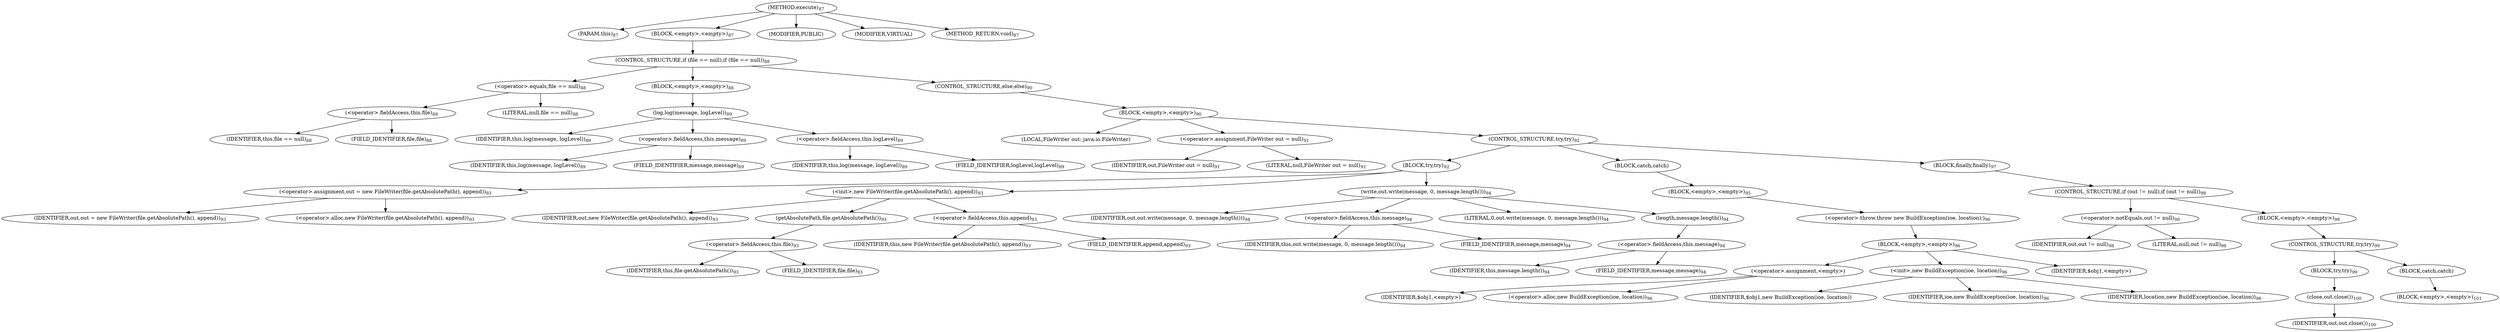 digraph "execute" {  
"33" [label = <(METHOD,execute)<SUB>87</SUB>> ]
"4" [label = <(PARAM,this)<SUB>87</SUB>> ]
"34" [label = <(BLOCK,&lt;empty&gt;,&lt;empty&gt;)<SUB>87</SUB>> ]
"35" [label = <(CONTROL_STRUCTURE,if (file == null),if (file == null))<SUB>88</SUB>> ]
"36" [label = <(&lt;operator&gt;.equals,file == null)<SUB>88</SUB>> ]
"37" [label = <(&lt;operator&gt;.fieldAccess,this.file)<SUB>88</SUB>> ]
"38" [label = <(IDENTIFIER,this,file == null)<SUB>88</SUB>> ]
"39" [label = <(FIELD_IDENTIFIER,file,file)<SUB>88</SUB>> ]
"40" [label = <(LITERAL,null,file == null)<SUB>88</SUB>> ]
"41" [label = <(BLOCK,&lt;empty&gt;,&lt;empty&gt;)<SUB>88</SUB>> ]
"42" [label = <(log,log(message, logLevel))<SUB>89</SUB>> ]
"3" [label = <(IDENTIFIER,this,log(message, logLevel))<SUB>89</SUB>> ]
"43" [label = <(&lt;operator&gt;.fieldAccess,this.message)<SUB>89</SUB>> ]
"44" [label = <(IDENTIFIER,this,log(message, logLevel))<SUB>89</SUB>> ]
"45" [label = <(FIELD_IDENTIFIER,message,message)<SUB>89</SUB>> ]
"46" [label = <(&lt;operator&gt;.fieldAccess,this.logLevel)<SUB>89</SUB>> ]
"47" [label = <(IDENTIFIER,this,log(message, logLevel))<SUB>89</SUB>> ]
"48" [label = <(FIELD_IDENTIFIER,logLevel,logLevel)<SUB>89</SUB>> ]
"49" [label = <(CONTROL_STRUCTURE,else,else)<SUB>90</SUB>> ]
"50" [label = <(BLOCK,&lt;empty&gt;,&lt;empty&gt;)<SUB>90</SUB>> ]
"6" [label = <(LOCAL,FileWriter out: java.io.FileWriter)> ]
"51" [label = <(&lt;operator&gt;.assignment,FileWriter out = null)<SUB>91</SUB>> ]
"52" [label = <(IDENTIFIER,out,FileWriter out = null)<SUB>91</SUB>> ]
"53" [label = <(LITERAL,null,FileWriter out = null)<SUB>91</SUB>> ]
"54" [label = <(CONTROL_STRUCTURE,try,try)<SUB>92</SUB>> ]
"55" [label = <(BLOCK,try,try)<SUB>92</SUB>> ]
"56" [label = <(&lt;operator&gt;.assignment,out = new FileWriter(file.getAbsolutePath(), append))<SUB>93</SUB>> ]
"57" [label = <(IDENTIFIER,out,out = new FileWriter(file.getAbsolutePath(), append))<SUB>93</SUB>> ]
"58" [label = <(&lt;operator&gt;.alloc,new FileWriter(file.getAbsolutePath(), append))<SUB>93</SUB>> ]
"59" [label = <(&lt;init&gt;,new FileWriter(file.getAbsolutePath(), append))<SUB>93</SUB>> ]
"5" [label = <(IDENTIFIER,out,new FileWriter(file.getAbsolutePath(), append))<SUB>93</SUB>> ]
"60" [label = <(getAbsolutePath,file.getAbsolutePath())<SUB>93</SUB>> ]
"61" [label = <(&lt;operator&gt;.fieldAccess,this.file)<SUB>93</SUB>> ]
"62" [label = <(IDENTIFIER,this,file.getAbsolutePath())<SUB>93</SUB>> ]
"63" [label = <(FIELD_IDENTIFIER,file,file)<SUB>93</SUB>> ]
"64" [label = <(&lt;operator&gt;.fieldAccess,this.append)<SUB>93</SUB>> ]
"65" [label = <(IDENTIFIER,this,new FileWriter(file.getAbsolutePath(), append))<SUB>93</SUB>> ]
"66" [label = <(FIELD_IDENTIFIER,append,append)<SUB>93</SUB>> ]
"67" [label = <(write,out.write(message, 0, message.length()))<SUB>94</SUB>> ]
"68" [label = <(IDENTIFIER,out,out.write(message, 0, message.length()))<SUB>94</SUB>> ]
"69" [label = <(&lt;operator&gt;.fieldAccess,this.message)<SUB>94</SUB>> ]
"70" [label = <(IDENTIFIER,this,out.write(message, 0, message.length()))<SUB>94</SUB>> ]
"71" [label = <(FIELD_IDENTIFIER,message,message)<SUB>94</SUB>> ]
"72" [label = <(LITERAL,0,out.write(message, 0, message.length()))<SUB>94</SUB>> ]
"73" [label = <(length,message.length())<SUB>94</SUB>> ]
"74" [label = <(&lt;operator&gt;.fieldAccess,this.message)<SUB>94</SUB>> ]
"75" [label = <(IDENTIFIER,this,message.length())<SUB>94</SUB>> ]
"76" [label = <(FIELD_IDENTIFIER,message,message)<SUB>94</SUB>> ]
"77" [label = <(BLOCK,catch,catch)> ]
"78" [label = <(BLOCK,&lt;empty&gt;,&lt;empty&gt;)<SUB>95</SUB>> ]
"79" [label = <(&lt;operator&gt;.throw,throw new BuildException(ioe, location);)<SUB>96</SUB>> ]
"80" [label = <(BLOCK,&lt;empty&gt;,&lt;empty&gt;)<SUB>96</SUB>> ]
"81" [label = <(&lt;operator&gt;.assignment,&lt;empty&gt;)> ]
"82" [label = <(IDENTIFIER,$obj1,&lt;empty&gt;)> ]
"83" [label = <(&lt;operator&gt;.alloc,new BuildException(ioe, location))<SUB>96</SUB>> ]
"84" [label = <(&lt;init&gt;,new BuildException(ioe, location))<SUB>96</SUB>> ]
"85" [label = <(IDENTIFIER,$obj1,new BuildException(ioe, location))> ]
"86" [label = <(IDENTIFIER,ioe,new BuildException(ioe, location))<SUB>96</SUB>> ]
"87" [label = <(IDENTIFIER,location,new BuildException(ioe, location))<SUB>96</SUB>> ]
"88" [label = <(IDENTIFIER,$obj1,&lt;empty&gt;)> ]
"89" [label = <(BLOCK,finally,finally)<SUB>97</SUB>> ]
"90" [label = <(CONTROL_STRUCTURE,if (out != null),if (out != null))<SUB>98</SUB>> ]
"91" [label = <(&lt;operator&gt;.notEquals,out != null)<SUB>98</SUB>> ]
"92" [label = <(IDENTIFIER,out,out != null)<SUB>98</SUB>> ]
"93" [label = <(LITERAL,null,out != null)<SUB>98</SUB>> ]
"94" [label = <(BLOCK,&lt;empty&gt;,&lt;empty&gt;)<SUB>98</SUB>> ]
"95" [label = <(CONTROL_STRUCTURE,try,try)<SUB>99</SUB>> ]
"96" [label = <(BLOCK,try,try)<SUB>99</SUB>> ]
"97" [label = <(close,out.close())<SUB>100</SUB>> ]
"98" [label = <(IDENTIFIER,out,out.close())<SUB>100</SUB>> ]
"99" [label = <(BLOCK,catch,catch)> ]
"100" [label = <(BLOCK,&lt;empty&gt;,&lt;empty&gt;)<SUB>101</SUB>> ]
"101" [label = <(MODIFIER,PUBLIC)> ]
"102" [label = <(MODIFIER,VIRTUAL)> ]
"103" [label = <(METHOD_RETURN,void)<SUB>87</SUB>> ]
  "33" -> "4" 
  "33" -> "34" 
  "33" -> "101" 
  "33" -> "102" 
  "33" -> "103" 
  "34" -> "35" 
  "35" -> "36" 
  "35" -> "41" 
  "35" -> "49" 
  "36" -> "37" 
  "36" -> "40" 
  "37" -> "38" 
  "37" -> "39" 
  "41" -> "42" 
  "42" -> "3" 
  "42" -> "43" 
  "42" -> "46" 
  "43" -> "44" 
  "43" -> "45" 
  "46" -> "47" 
  "46" -> "48" 
  "49" -> "50" 
  "50" -> "6" 
  "50" -> "51" 
  "50" -> "54" 
  "51" -> "52" 
  "51" -> "53" 
  "54" -> "55" 
  "54" -> "77" 
  "54" -> "89" 
  "55" -> "56" 
  "55" -> "59" 
  "55" -> "67" 
  "56" -> "57" 
  "56" -> "58" 
  "59" -> "5" 
  "59" -> "60" 
  "59" -> "64" 
  "60" -> "61" 
  "61" -> "62" 
  "61" -> "63" 
  "64" -> "65" 
  "64" -> "66" 
  "67" -> "68" 
  "67" -> "69" 
  "67" -> "72" 
  "67" -> "73" 
  "69" -> "70" 
  "69" -> "71" 
  "73" -> "74" 
  "74" -> "75" 
  "74" -> "76" 
  "77" -> "78" 
  "78" -> "79" 
  "79" -> "80" 
  "80" -> "81" 
  "80" -> "84" 
  "80" -> "88" 
  "81" -> "82" 
  "81" -> "83" 
  "84" -> "85" 
  "84" -> "86" 
  "84" -> "87" 
  "89" -> "90" 
  "90" -> "91" 
  "90" -> "94" 
  "91" -> "92" 
  "91" -> "93" 
  "94" -> "95" 
  "95" -> "96" 
  "95" -> "99" 
  "96" -> "97" 
  "97" -> "98" 
  "99" -> "100" 
}
